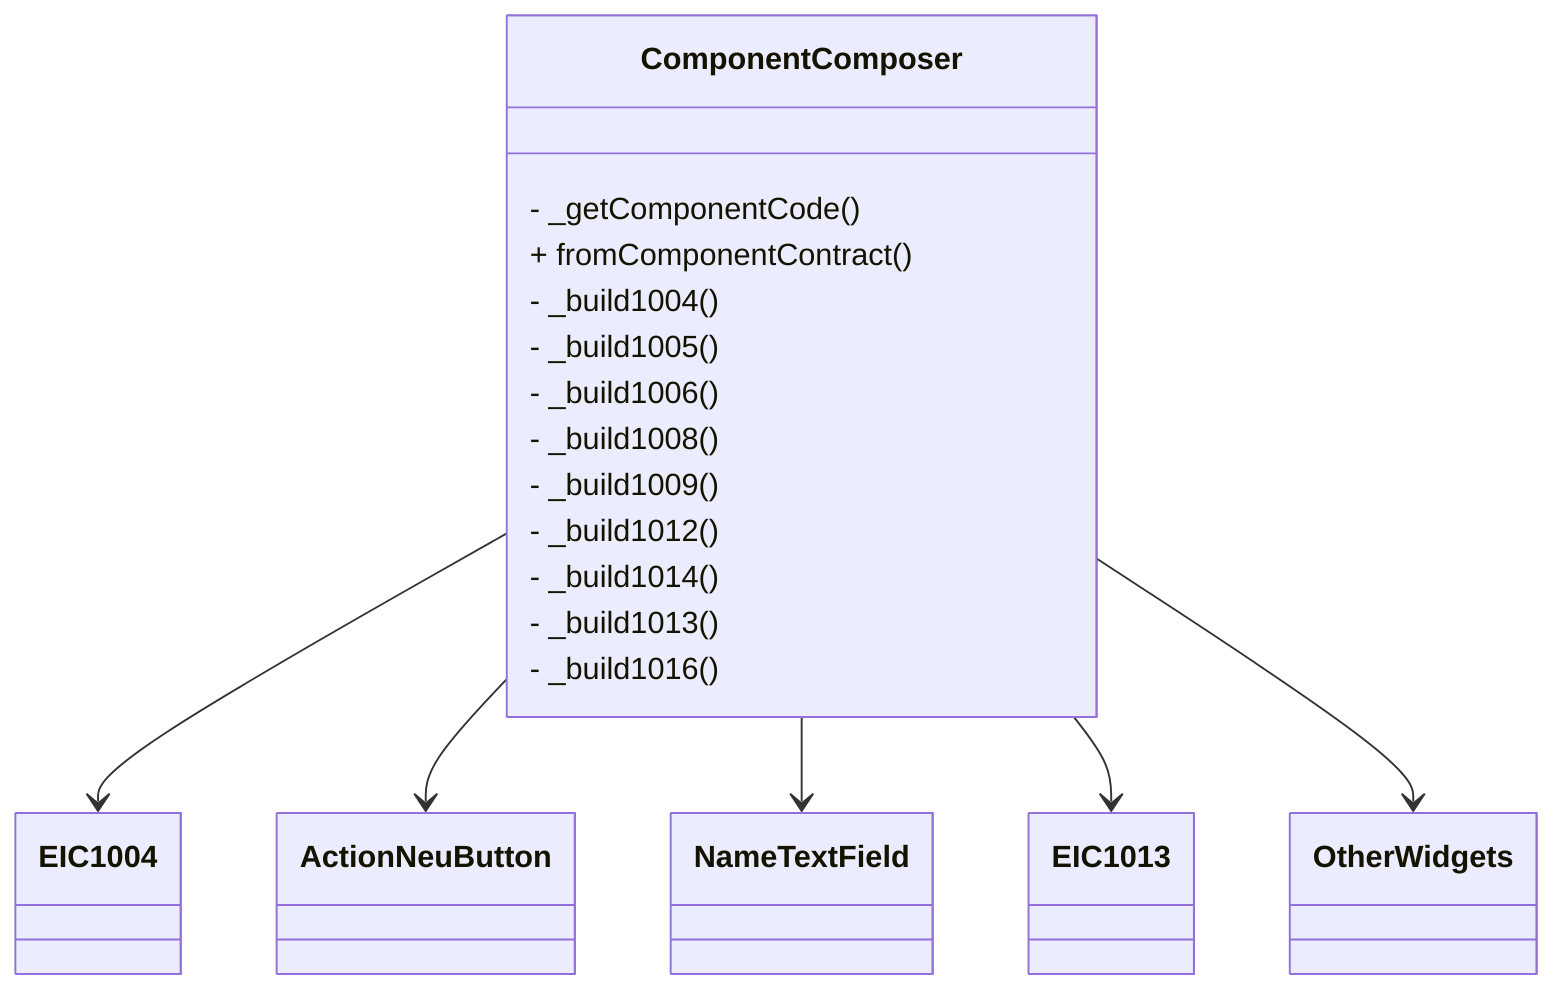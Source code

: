 classDiagram
    class ComponentComposer {
        - _getComponentCode()
        + fromComponentContract()
        - _build1004()
        - _build1005()
        - _build1006()
        - _build1008()
        - _build1009()
        - _build1012()
        - _build1014()
        - _build1013()
        - _build1016()
    }
    class EIC1004
    class ActionNeuButton
    class NameTextField
    class EIC1013
    class OtherWidgets

    ComponentComposer --> EIC1004
    ComponentComposer --> ActionNeuButton
    ComponentComposer --> NameTextField
    ComponentComposer --> EIC1013
    ComponentComposer --> OtherWidgets